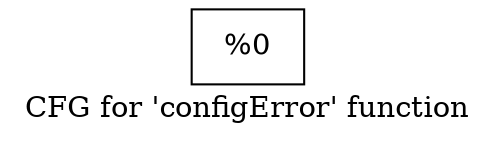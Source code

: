 digraph "CFG for 'configError' function" {
	label="CFG for 'configError' function";

	Node0x1a79600 [shape=record,label="{%0}"];
}
